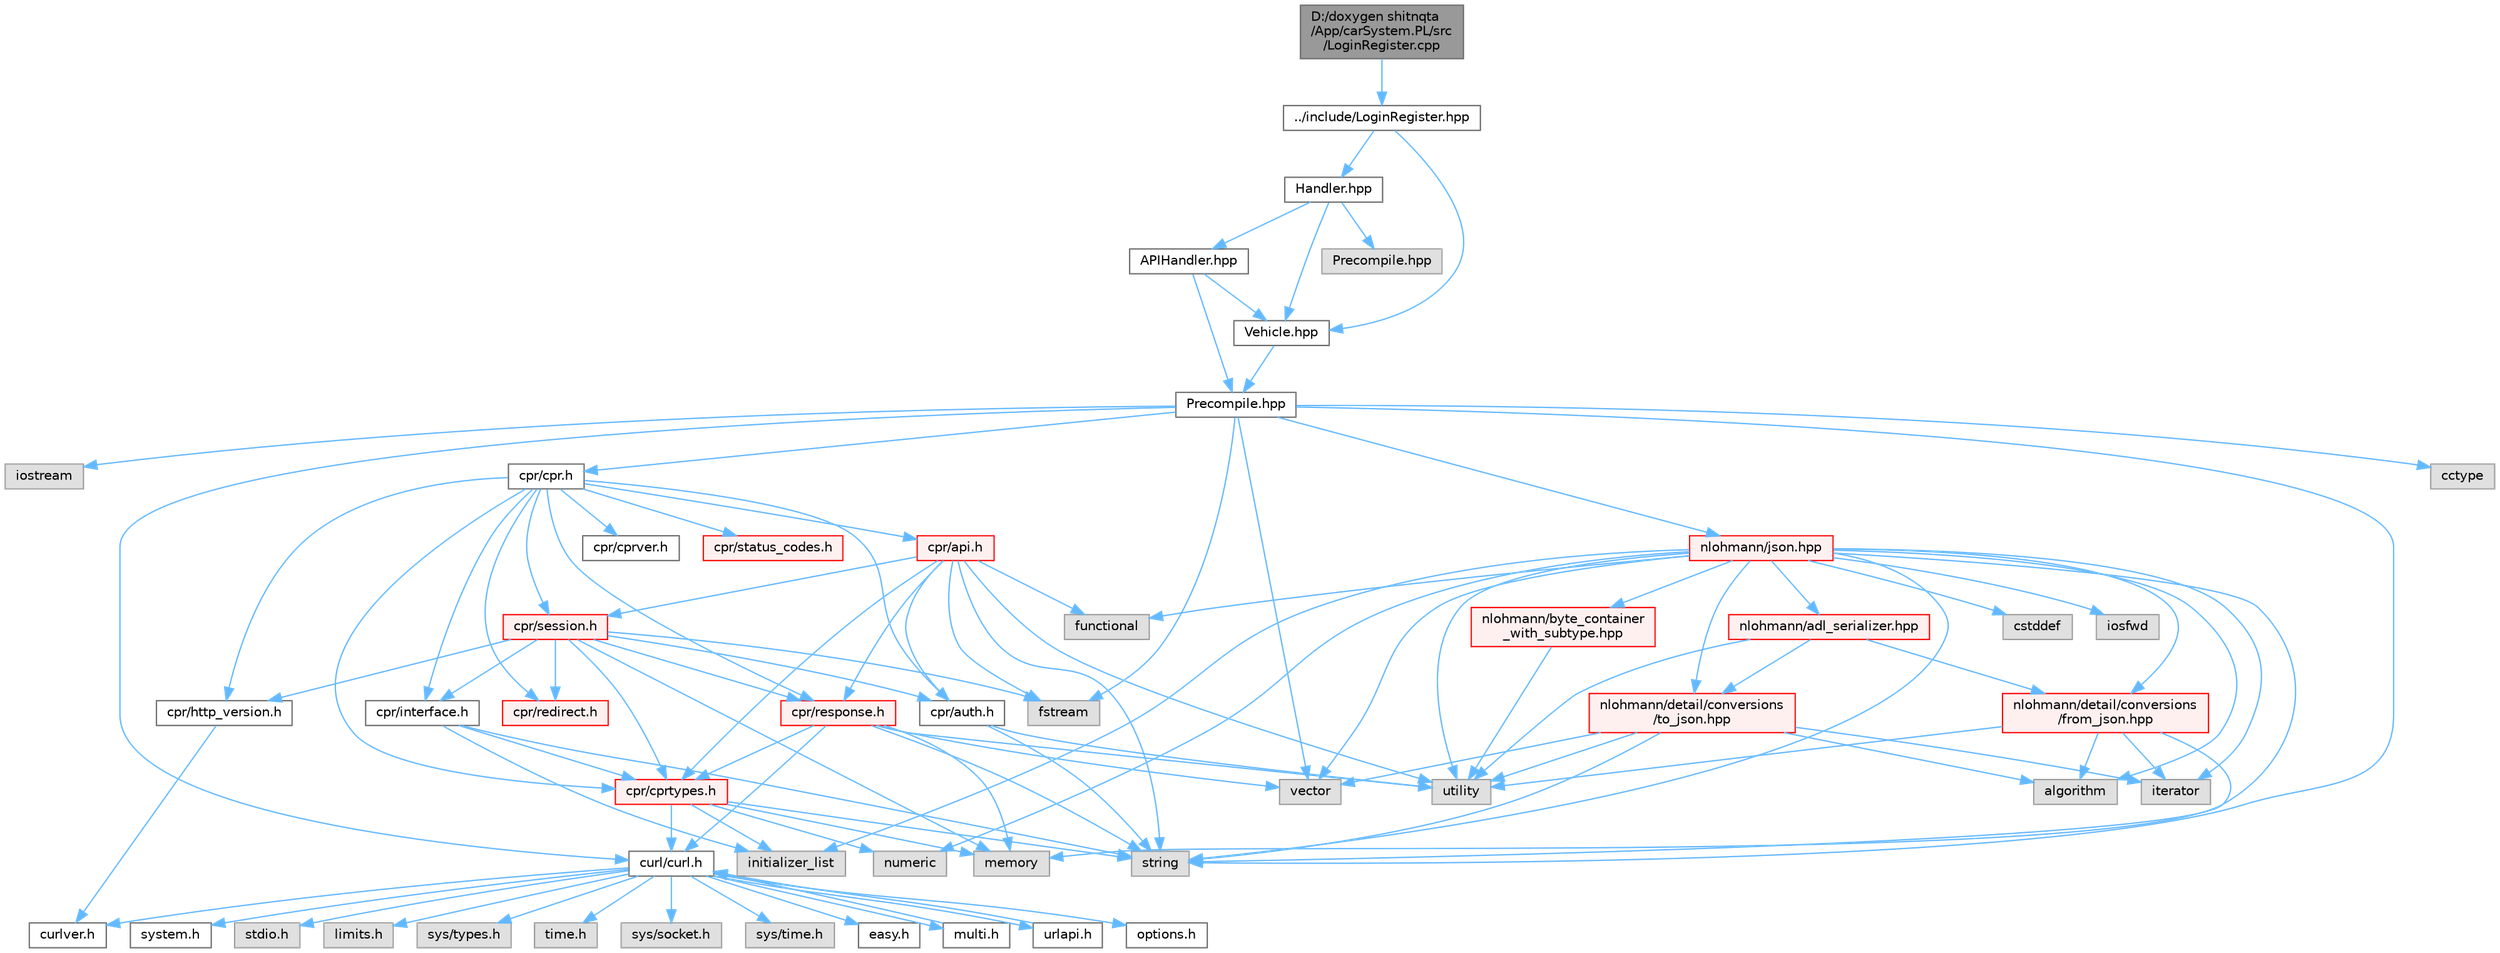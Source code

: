 digraph "D:/doxygen shitnqta/App/carSystem.PL/src/LoginRegister.cpp"
{
 // INTERACTIVE_SVG=YES
 // LATEX_PDF_SIZE
  bgcolor="transparent";
  edge [fontname=Helvetica,fontsize=10,labelfontname=Helvetica,labelfontsize=10];
  node [fontname=Helvetica,fontsize=10,shape=box,height=0.2,width=0.4];
  Node1 [id="Node000001",label="D:/doxygen shitnqta\l/App/carSystem.PL/src\l/LoginRegister.cpp",height=0.2,width=0.4,color="gray40", fillcolor="grey60", style="filled", fontcolor="black",tooltip=" "];
  Node1 -> Node2 [id="edge1_Node000001_Node000002",color="steelblue1",style="solid",tooltip=" "];
  Node2 [id="Node000002",label="../include/LoginRegister.hpp",height=0.2,width=0.4,color="grey40", fillcolor="white", style="filled",URL="$a00281.html",tooltip=" "];
  Node2 -> Node3 [id="edge2_Node000002_Node000003",color="steelblue1",style="solid",tooltip=" "];
  Node3 [id="Node000003",label="Handler.hpp",height=0.2,width=0.4,color="grey40", fillcolor="white", style="filled",URL="$a00002.html",tooltip=" "];
  Node3 -> Node4 [id="edge3_Node000003_Node000004",color="steelblue1",style="solid",tooltip=" "];
  Node4 [id="Node000004",label="Precompile.hpp",height=0.2,width=0.4,color="grey60", fillcolor="#E0E0E0", style="filled",tooltip=" "];
  Node3 -> Node5 [id="edge4_Node000003_Node000005",color="steelblue1",style="solid",tooltip=" "];
  Node5 [id="Node000005",label="APIHandler.hpp",height=0.2,width=0.4,color="grey40", fillcolor="white", style="filled",URL="$a00008.html",tooltip=" "];
  Node5 -> Node6 [id="edge5_Node000005_Node000006",color="steelblue1",style="solid",tooltip=" "];
  Node6 [id="Node000006",label="Precompile.hpp",height=0.2,width=0.4,color="grey40", fillcolor="white", style="filled",URL="$a02197.html",tooltip=" "];
  Node6 -> Node7 [id="edge6_Node000006_Node000007",color="steelblue1",style="solid",tooltip=" "];
  Node7 [id="Node000007",label="iostream",height=0.2,width=0.4,color="grey60", fillcolor="#E0E0E0", style="filled",tooltip=" "];
  Node6 -> Node8 [id="edge7_Node000006_Node000008",color="steelblue1",style="solid",tooltip=" "];
  Node8 [id="Node000008",label="vector",height=0.2,width=0.4,color="grey60", fillcolor="#E0E0E0", style="filled",tooltip=" "];
  Node6 -> Node9 [id="edge8_Node000006_Node000009",color="steelblue1",style="solid",tooltip=" "];
  Node9 [id="Node000009",label="string",height=0.2,width=0.4,color="grey60", fillcolor="#E0E0E0", style="filled",tooltip=" "];
  Node6 -> Node10 [id="edge9_Node000006_Node000010",color="steelblue1",style="solid",tooltip=" "];
  Node10 [id="Node000010",label="fstream",height=0.2,width=0.4,color="grey60", fillcolor="#E0E0E0", style="filled",tooltip=" "];
  Node6 -> Node11 [id="edge10_Node000006_Node000011",color="steelblue1",style="solid",tooltip=" "];
  Node11 [id="Node000011",label="cctype",height=0.2,width=0.4,color="grey60", fillcolor="#E0E0E0", style="filled",tooltip=" "];
  Node6 -> Node12 [id="edge11_Node000006_Node000012",color="steelblue1",style="solid",tooltip=" "];
  Node12 [id="Node000012",label="curl/curl.h",height=0.2,width=0.4,color="grey40", fillcolor="white", style="filled",URL="$a00113.html",tooltip=" "];
  Node12 -> Node13 [id="edge12_Node000012_Node000013",color="steelblue1",style="solid",tooltip=" "];
  Node13 [id="Node000013",label="curlver.h",height=0.2,width=0.4,color="grey40", fillcolor="white", style="filled",URL="$a00116.html",tooltip=" "];
  Node12 -> Node14 [id="edge13_Node000012_Node000014",color="steelblue1",style="solid",tooltip=" "];
  Node14 [id="Node000014",label="system.h",height=0.2,width=0.4,color="grey40", fillcolor="white", style="filled",URL="$a00134.html",tooltip=" "];
  Node12 -> Node15 [id="edge14_Node000012_Node000015",color="steelblue1",style="solid",tooltip=" "];
  Node15 [id="Node000015",label="stdio.h",height=0.2,width=0.4,color="grey60", fillcolor="#E0E0E0", style="filled",tooltip=" "];
  Node12 -> Node16 [id="edge15_Node000012_Node000016",color="steelblue1",style="solid",tooltip=" "];
  Node16 [id="Node000016",label="limits.h",height=0.2,width=0.4,color="grey60", fillcolor="#E0E0E0", style="filled",tooltip=" "];
  Node12 -> Node17 [id="edge16_Node000012_Node000017",color="steelblue1",style="solid",tooltip=" "];
  Node17 [id="Node000017",label="sys/types.h",height=0.2,width=0.4,color="grey60", fillcolor="#E0E0E0", style="filled",tooltip=" "];
  Node12 -> Node18 [id="edge17_Node000012_Node000018",color="steelblue1",style="solid",tooltip=" "];
  Node18 [id="Node000018",label="time.h",height=0.2,width=0.4,color="grey60", fillcolor="#E0E0E0", style="filled",tooltip=" "];
  Node12 -> Node19 [id="edge18_Node000012_Node000019",color="steelblue1",style="solid",tooltip=" "];
  Node19 [id="Node000019",label="sys/socket.h",height=0.2,width=0.4,color="grey60", fillcolor="#E0E0E0", style="filled",tooltip=" "];
  Node12 -> Node20 [id="edge19_Node000012_Node000020",color="steelblue1",style="solid",tooltip=" "];
  Node20 [id="Node000020",label="sys/time.h",height=0.2,width=0.4,color="grey60", fillcolor="#E0E0E0", style="filled",tooltip=" "];
  Node12 -> Node21 [id="edge20_Node000012_Node000021",color="steelblue1",style="solid",tooltip=" "];
  Node21 [id="Node000021",label="easy.h",height=0.2,width=0.4,color="grey40", fillcolor="white", style="filled",URL="$a00119.html",tooltip=" "];
  Node12 -> Node22 [id="edge21_Node000012_Node000022",color="steelblue1",style="solid",tooltip=" "];
  Node22 [id="Node000022",label="multi.h",height=0.2,width=0.4,color="grey40", fillcolor="white", style="filled",URL="$a00125.html",tooltip=" "];
  Node22 -> Node12 [id="edge22_Node000022_Node000012",color="steelblue1",style="solid",tooltip=" "];
  Node12 -> Node23 [id="edge23_Node000012_Node000023",color="steelblue1",style="solid",tooltip=" "];
  Node23 [id="Node000023",label="urlapi.h",height=0.2,width=0.4,color="grey40", fillcolor="white", style="filled",URL="$a00140.html",tooltip=" "];
  Node23 -> Node12 [id="edge24_Node000023_Node000012",color="steelblue1",style="solid",tooltip=" "];
  Node12 -> Node24 [id="edge25_Node000012_Node000024",color="steelblue1",style="solid",tooltip=" "];
  Node24 [id="Node000024",label="options.h",height=0.2,width=0.4,color="grey40", fillcolor="white", style="filled",URL="$a00128.html",tooltip=" "];
  Node6 -> Node25 [id="edge26_Node000006_Node000025",color="steelblue1",style="solid",tooltip=" "];
  Node25 [id="Node000025",label="cpr/cpr.h",height=0.2,width=0.4,color="grey40", fillcolor="white", style="filled",URL="$a00032.html",tooltip=" "];
  Node25 -> Node26 [id="edge27_Node000025_Node000026",color="steelblue1",style="solid",tooltip=" "];
  Node26 [id="Node000026",label="cpr/api.h",height=0.2,width=0.4,color="red", fillcolor="#FFF0F0", style="filled",URL="$a00011.html",tooltip=" "];
  Node26 -> Node10 [id="edge28_Node000026_Node000010",color="steelblue1",style="solid",tooltip=" "];
  Node26 -> Node27 [id="edge29_Node000026_Node000027",color="steelblue1",style="solid",tooltip=" "];
  Node27 [id="Node000027",label="functional",height=0.2,width=0.4,color="grey60", fillcolor="#E0E0E0", style="filled",tooltip=" "];
  Node26 -> Node9 [id="edge30_Node000026_Node000009",color="steelblue1",style="solid",tooltip=" "];
  Node26 -> Node29 [id="edge31_Node000026_Node000029",color="steelblue1",style="solid",tooltip=" "];
  Node29 [id="Node000029",label="utility",height=0.2,width=0.4,color="grey60", fillcolor="#E0E0E0", style="filled",tooltip=" "];
  Node26 -> Node30 [id="edge32_Node000026_Node000030",color="steelblue1",style="solid",tooltip=" "];
  Node30 [id="Node000030",label="cpr/auth.h",height=0.2,width=0.4,color="grey40", fillcolor="white", style="filled",URL="$a00014.html",tooltip=" "];
  Node30 -> Node9 [id="edge33_Node000030_Node000009",color="steelblue1",style="solid",tooltip=" "];
  Node30 -> Node29 [id="edge34_Node000030_Node000029",color="steelblue1",style="solid",tooltip=" "];
  Node26 -> Node32 [id="edge35_Node000026_Node000032",color="steelblue1",style="solid",tooltip=" "];
  Node32 [id="Node000032",label="cpr/cprtypes.h",height=0.2,width=0.4,color="red", fillcolor="#FFF0F0", style="filled",URL="$a00035.html",tooltip=" "];
  Node32 -> Node12 [id="edge36_Node000032_Node000012",color="steelblue1",style="solid",tooltip=" "];
  Node32 -> Node33 [id="edge37_Node000032_Node000033",color="steelblue1",style="solid",tooltip=" "];
  Node33 [id="Node000033",label="initializer_list",height=0.2,width=0.4,color="grey60", fillcolor="#E0E0E0", style="filled",tooltip=" "];
  Node32 -> Node35 [id="edge38_Node000032_Node000035",color="steelblue1",style="solid",tooltip=" "];
  Node35 [id="Node000035",label="memory",height=0.2,width=0.4,color="grey60", fillcolor="#E0E0E0", style="filled",tooltip=" "];
  Node32 -> Node36 [id="edge39_Node000032_Node000036",color="steelblue1",style="solid",tooltip=" "];
  Node36 [id="Node000036",label="numeric",height=0.2,width=0.4,color="grey60", fillcolor="#E0E0E0", style="filled",tooltip=" "];
  Node32 -> Node9 [id="edge40_Node000032_Node000009",color="steelblue1",style="solid",tooltip=" "];
  Node26 -> Node47 [id="edge41_Node000026_Node000047",color="steelblue1",style="solid",tooltip=" "];
  Node47 [id="Node000047",label="cpr/response.h",height=0.2,width=0.4,color="red", fillcolor="#FFF0F0", style="filled",URL="$a00086.html",tooltip=" "];
  Node47 -> Node12 [id="edge42_Node000047_Node000012",color="steelblue1",style="solid",tooltip=" "];
  Node47 -> Node35 [id="edge43_Node000047_Node000035",color="steelblue1",style="solid",tooltip=" "];
  Node47 -> Node9 [id="edge44_Node000047_Node000009",color="steelblue1",style="solid",tooltip=" "];
  Node47 -> Node29 [id="edge45_Node000047_Node000029",color="steelblue1",style="solid",tooltip=" "];
  Node47 -> Node8 [id="edge46_Node000047_Node000008",color="steelblue1",style="solid",tooltip=" "];
  Node47 -> Node32 [id="edge47_Node000047_Node000032",color="steelblue1",style="solid",tooltip=" "];
  Node26 -> Node55 [id="edge48_Node000026_Node000055",color="steelblue1",style="solid",tooltip=" "];
  Node55 [id="Node000055",label="cpr/session.h",height=0.2,width=0.4,color="red", fillcolor="#FFF0F0", style="filled",URL="$a00089.html",tooltip=" "];
  Node55 -> Node10 [id="edge49_Node000055_Node000010",color="steelblue1",style="solid",tooltip=" "];
  Node55 -> Node35 [id="edge50_Node000055_Node000035",color="steelblue1",style="solid",tooltip=" "];
  Node55 -> Node30 [id="edge51_Node000055_Node000030",color="steelblue1",style="solid",tooltip=" "];
  Node55 -> Node32 [id="edge52_Node000055_Node000032",color="steelblue1",style="solid",tooltip=" "];
  Node55 -> Node60 [id="edge53_Node000055_Node000060",color="steelblue1",style="solid",tooltip=" "];
  Node60 [id="Node000060",label="cpr/http_version.h",height=0.2,width=0.4,color="grey40", fillcolor="white", style="filled",URL="$a00053.html",tooltip=" "];
  Node60 -> Node13 [id="edge54_Node000060_Node000013",color="steelblue1",style="solid",tooltip=" "];
  Node55 -> Node61 [id="edge55_Node000055_Node000061",color="steelblue1",style="solid",tooltip=" "];
  Node61 [id="Node000061",label="cpr/interface.h",height=0.2,width=0.4,color="grey40", fillcolor="white", style="filled",URL="$a00056.html",tooltip=" "];
  Node61 -> Node33 [id="edge56_Node000061_Node000033",color="steelblue1",style="solid",tooltip=" "];
  Node61 -> Node9 [id="edge57_Node000061_Node000009",color="steelblue1",style="solid",tooltip=" "];
  Node61 -> Node32 [id="edge58_Node000061_Node000032",color="steelblue1",style="solid",tooltip=" "];
  Node55 -> Node67 [id="edge59_Node000055_Node000067",color="steelblue1",style="solid",tooltip=" "];
  Node67 [id="Node000067",label="cpr/redirect.h",height=0.2,width=0.4,color="red", fillcolor="#FFF0F0", style="filled",URL="$a00083.html",tooltip=" "];
  Node55 -> Node47 [id="edge60_Node000055_Node000047",color="steelblue1",style="solid",tooltip=" "];
  Node25 -> Node30 [id="edge61_Node000025_Node000030",color="steelblue1",style="solid",tooltip=" "];
  Node25 -> Node32 [id="edge62_Node000025_Node000032",color="steelblue1",style="solid",tooltip=" "];
  Node25 -> Node71 [id="edge63_Node000025_Node000071",color="steelblue1",style="solid",tooltip=" "];
  Node71 [id="Node000071",label="cpr/cprver.h",height=0.2,width=0.4,color="grey40", fillcolor="white", style="filled",URL="$a00038.html",tooltip=" "];
  Node25 -> Node60 [id="edge64_Node000025_Node000060",color="steelblue1",style="solid",tooltip=" "];
  Node25 -> Node61 [id="edge65_Node000025_Node000061",color="steelblue1",style="solid",tooltip=" "];
  Node25 -> Node67 [id="edge66_Node000025_Node000067",color="steelblue1",style="solid",tooltip=" "];
  Node25 -> Node47 [id="edge67_Node000025_Node000047",color="steelblue1",style="solid",tooltip=" "];
  Node25 -> Node55 [id="edge68_Node000025_Node000055",color="steelblue1",style="solid",tooltip=" "];
  Node25 -> Node72 [id="edge69_Node000025_Node000072",color="steelblue1",style="solid",tooltip=" "];
  Node72 [id="Node000072",label="cpr/status_codes.h",height=0.2,width=0.4,color="red", fillcolor="#FFF0F0", style="filled",URL="$a00095.html",tooltip=" "];
  Node6 -> Node73 [id="edge70_Node000006_Node000073",color="steelblue1",style="solid",tooltip=" "];
  Node73 [id="Node000073",label="nlohmann/json.hpp",height=0.2,width=0.4,color="red", fillcolor="#FFF0F0", style="filled",URL="$a00251.html",tooltip=" "];
  Node73 -> Node74 [id="edge71_Node000073_Node000074",color="steelblue1",style="solid",tooltip=" "];
  Node74 [id="Node000074",label="algorithm",height=0.2,width=0.4,color="grey60", fillcolor="#E0E0E0", style="filled",tooltip=" "];
  Node73 -> Node75 [id="edge72_Node000073_Node000075",color="steelblue1",style="solid",tooltip=" "];
  Node75 [id="Node000075",label="cstddef",height=0.2,width=0.4,color="grey60", fillcolor="#E0E0E0", style="filled",tooltip=" "];
  Node73 -> Node27 [id="edge73_Node000073_Node000027",color="steelblue1",style="solid",tooltip=" "];
  Node73 -> Node33 [id="edge74_Node000073_Node000033",color="steelblue1",style="solid",tooltip=" "];
  Node73 -> Node76 [id="edge75_Node000073_Node000076",color="steelblue1",style="solid",tooltip=" "];
  Node76 [id="Node000076",label="iosfwd",height=0.2,width=0.4,color="grey60", fillcolor="#E0E0E0", style="filled",tooltip=" "];
  Node73 -> Node77 [id="edge76_Node000073_Node000077",color="steelblue1",style="solid",tooltip=" "];
  Node77 [id="Node000077",label="iterator",height=0.2,width=0.4,color="grey60", fillcolor="#E0E0E0", style="filled",tooltip=" "];
  Node73 -> Node35 [id="edge77_Node000073_Node000035",color="steelblue1",style="solid",tooltip=" "];
  Node73 -> Node36 [id="edge78_Node000073_Node000036",color="steelblue1",style="solid",tooltip=" "];
  Node73 -> Node9 [id="edge79_Node000073_Node000009",color="steelblue1",style="solid",tooltip=" "];
  Node73 -> Node29 [id="edge80_Node000073_Node000029",color="steelblue1",style="solid",tooltip=" "];
  Node73 -> Node8 [id="edge81_Node000073_Node000008",color="steelblue1",style="solid",tooltip=" "];
  Node73 -> Node78 [id="edge82_Node000073_Node000078",color="steelblue1",style="solid",tooltip=" "];
  Node78 [id="Node000078",label="nlohmann/adl_serializer.hpp",height=0.2,width=0.4,color="red", fillcolor="#FFF0F0", style="filled",URL="$a00143.html",tooltip=" "];
  Node78 -> Node29 [id="edge83_Node000078_Node000029",color="steelblue1",style="solid",tooltip=" "];
  Node78 -> Node79 [id="edge84_Node000078_Node000079",color="steelblue1",style="solid",tooltip=" "];
  Node79 [id="Node000079",label="nlohmann/detail/conversions\l/from_json.hpp",height=0.2,width=0.4,color="red", fillcolor="#FFF0F0", style="filled",URL="$a00149.html",tooltip=" "];
  Node79 -> Node74 [id="edge85_Node000079_Node000074",color="steelblue1",style="solid",tooltip=" "];
  Node79 -> Node77 [id="edge86_Node000079_Node000077",color="steelblue1",style="solid",tooltip=" "];
  Node79 -> Node9 [id="edge87_Node000079_Node000009",color="steelblue1",style="solid",tooltip=" "];
  Node79 -> Node29 [id="edge88_Node000079_Node000029",color="steelblue1",style="solid",tooltip=" "];
  Node78 -> Node103 [id="edge89_Node000078_Node000103",color="steelblue1",style="solid",tooltip=" "];
  Node103 [id="Node000103",label="nlohmann/detail/conversions\l/to_json.hpp",height=0.2,width=0.4,color="red", fillcolor="#FFF0F0", style="filled",URL="$a00155.html",tooltip=" "];
  Node103 -> Node74 [id="edge90_Node000103_Node000074",color="steelblue1",style="solid",tooltip=" "];
  Node103 -> Node77 [id="edge91_Node000103_Node000077",color="steelblue1",style="solid",tooltip=" "];
  Node103 -> Node9 [id="edge92_Node000103_Node000009",color="steelblue1",style="solid",tooltip=" "];
  Node103 -> Node29 [id="edge93_Node000103_Node000029",color="steelblue1",style="solid",tooltip=" "];
  Node103 -> Node8 [id="edge94_Node000103_Node000008",color="steelblue1",style="solid",tooltip=" "];
  Node73 -> Node105 [id="edge95_Node000073_Node000105",color="steelblue1",style="solid",tooltip=" "];
  Node105 [id="Node000105",label="nlohmann/byte_container\l_with_subtype.hpp",height=0.2,width=0.4,color="red", fillcolor="#FFF0F0", style="filled",URL="$a00146.html",tooltip=" "];
  Node105 -> Node29 [id="edge96_Node000105_Node000029",color="steelblue1",style="solid",tooltip=" "];
  Node73 -> Node79 [id="edge97_Node000073_Node000079",color="steelblue1",style="solid",tooltip=" "];
  Node73 -> Node103 [id="edge98_Node000073_Node000103",color="steelblue1",style="solid",tooltip=" "];
  Node5 -> Node134 [id="edge99_Node000005_Node000134",color="steelblue1",style="solid",tooltip=" "];
  Node134 [id="Node000134",label="Vehicle.hpp",height=0.2,width=0.4,color="grey40", fillcolor="white", style="filled",URL="$a00269.html",tooltip=" "];
  Node134 -> Node6 [id="edge100_Node000134_Node000006",color="steelblue1",style="solid",tooltip=" "];
  Node3 -> Node134 [id="edge101_Node000003_Node000134",color="steelblue1",style="solid",tooltip=" "];
  Node2 -> Node134 [id="edge102_Node000002_Node000134",color="steelblue1",style="solid",tooltip=" "];
}
